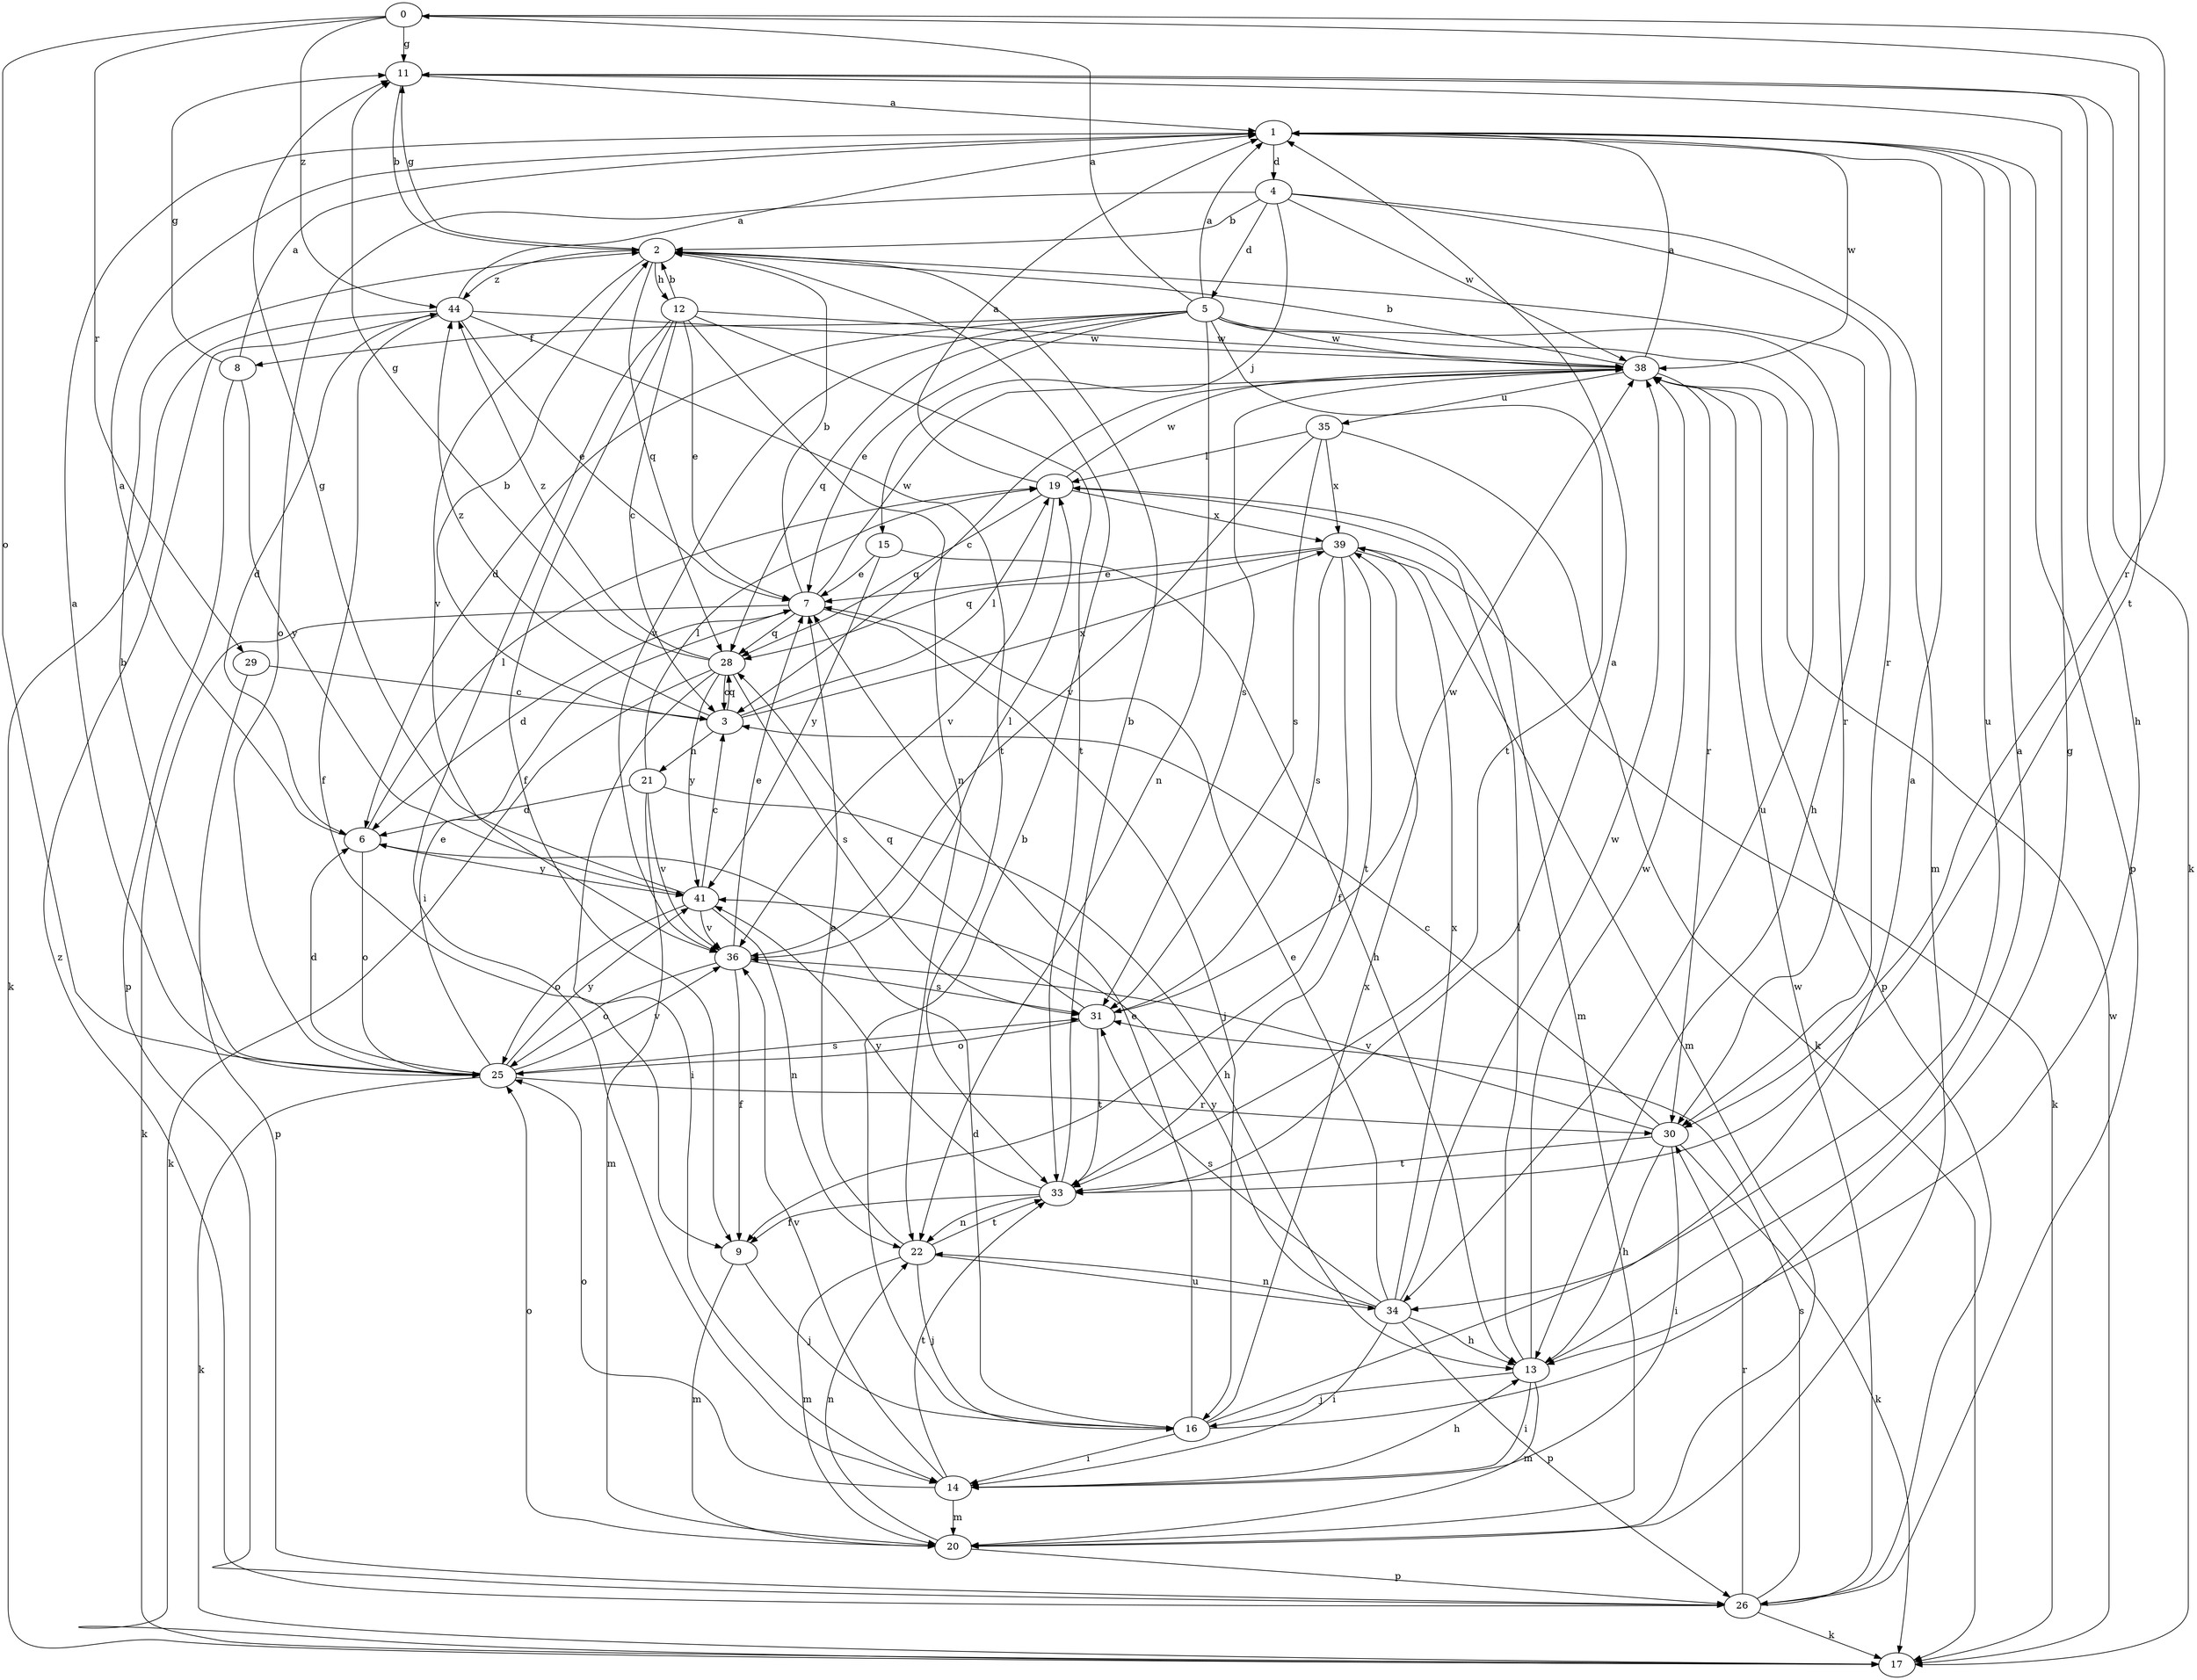 strict digraph  {
0;
1;
2;
3;
4;
5;
6;
7;
8;
9;
11;
12;
13;
14;
15;
16;
17;
19;
20;
21;
22;
25;
26;
28;
29;
30;
31;
33;
34;
35;
36;
38;
39;
41;
44;
0 -> 11  [label=g];
0 -> 25  [label=o];
0 -> 29  [label=r];
0 -> 30  [label=r];
0 -> 33  [label=t];
0 -> 44  [label=z];
1 -> 4  [label=d];
1 -> 26  [label=p];
1 -> 34  [label=u];
1 -> 38  [label=w];
2 -> 11  [label=g];
2 -> 12  [label=h];
2 -> 13  [label=h];
2 -> 28  [label=q];
2 -> 36  [label=v];
2 -> 44  [label=z];
3 -> 2  [label=b];
3 -> 19  [label=l];
3 -> 21  [label=n];
3 -> 28  [label=q];
3 -> 39  [label=x];
3 -> 44  [label=z];
4 -> 2  [label=b];
4 -> 5  [label=d];
4 -> 15  [label=j];
4 -> 20  [label=m];
4 -> 25  [label=o];
4 -> 30  [label=r];
4 -> 38  [label=w];
5 -> 0  [label=a];
5 -> 1  [label=a];
5 -> 6  [label=d];
5 -> 7  [label=e];
5 -> 8  [label=f];
5 -> 22  [label=n];
5 -> 28  [label=q];
5 -> 30  [label=r];
5 -> 33  [label=t];
5 -> 34  [label=u];
5 -> 36  [label=v];
5 -> 38  [label=w];
6 -> 1  [label=a];
6 -> 19  [label=l];
6 -> 25  [label=o];
6 -> 41  [label=y];
7 -> 2  [label=b];
7 -> 6  [label=d];
7 -> 16  [label=j];
7 -> 17  [label=k];
7 -> 28  [label=q];
7 -> 38  [label=w];
8 -> 1  [label=a];
8 -> 11  [label=g];
8 -> 26  [label=p];
8 -> 41  [label=y];
9 -> 16  [label=j];
9 -> 20  [label=m];
11 -> 1  [label=a];
11 -> 2  [label=b];
11 -> 13  [label=h];
11 -> 17  [label=k];
12 -> 2  [label=b];
12 -> 3  [label=c];
12 -> 7  [label=e];
12 -> 9  [label=f];
12 -> 14  [label=i];
12 -> 22  [label=n];
12 -> 33  [label=t];
12 -> 38  [label=w];
13 -> 1  [label=a];
13 -> 14  [label=i];
13 -> 16  [label=j];
13 -> 19  [label=l];
13 -> 20  [label=m];
13 -> 38  [label=w];
14 -> 13  [label=h];
14 -> 20  [label=m];
14 -> 25  [label=o];
14 -> 33  [label=t];
14 -> 36  [label=v];
15 -> 7  [label=e];
15 -> 13  [label=h];
15 -> 41  [label=y];
16 -> 1  [label=a];
16 -> 2  [label=b];
16 -> 6  [label=d];
16 -> 7  [label=e];
16 -> 11  [label=g];
16 -> 14  [label=i];
16 -> 39  [label=x];
17 -> 38  [label=w];
19 -> 1  [label=a];
19 -> 20  [label=m];
19 -> 28  [label=q];
19 -> 36  [label=v];
19 -> 38  [label=w];
19 -> 39  [label=x];
20 -> 22  [label=n];
20 -> 25  [label=o];
20 -> 26  [label=p];
21 -> 6  [label=d];
21 -> 13  [label=h];
21 -> 19  [label=l];
21 -> 20  [label=m];
21 -> 36  [label=v];
22 -> 7  [label=e];
22 -> 16  [label=j];
22 -> 20  [label=m];
22 -> 33  [label=t];
22 -> 34  [label=u];
25 -> 1  [label=a];
25 -> 2  [label=b];
25 -> 6  [label=d];
25 -> 7  [label=e];
25 -> 17  [label=k];
25 -> 30  [label=r];
25 -> 31  [label=s];
25 -> 36  [label=v];
25 -> 41  [label=y];
26 -> 17  [label=k];
26 -> 30  [label=r];
26 -> 31  [label=s];
26 -> 38  [label=w];
26 -> 44  [label=z];
28 -> 3  [label=c];
28 -> 11  [label=g];
28 -> 14  [label=i];
28 -> 17  [label=k];
28 -> 31  [label=s];
28 -> 41  [label=y];
28 -> 44  [label=z];
29 -> 3  [label=c];
29 -> 26  [label=p];
30 -> 3  [label=c];
30 -> 13  [label=h];
30 -> 14  [label=i];
30 -> 17  [label=k];
30 -> 33  [label=t];
30 -> 36  [label=v];
31 -> 25  [label=o];
31 -> 28  [label=q];
31 -> 33  [label=t];
31 -> 38  [label=w];
33 -> 1  [label=a];
33 -> 2  [label=b];
33 -> 9  [label=f];
33 -> 22  [label=n];
33 -> 41  [label=y];
34 -> 7  [label=e];
34 -> 13  [label=h];
34 -> 14  [label=i];
34 -> 22  [label=n];
34 -> 26  [label=p];
34 -> 31  [label=s];
34 -> 38  [label=w];
34 -> 39  [label=x];
34 -> 41  [label=y];
35 -> 17  [label=k];
35 -> 19  [label=l];
35 -> 31  [label=s];
35 -> 36  [label=v];
35 -> 39  [label=x];
36 -> 7  [label=e];
36 -> 9  [label=f];
36 -> 19  [label=l];
36 -> 25  [label=o];
36 -> 31  [label=s];
38 -> 1  [label=a];
38 -> 2  [label=b];
38 -> 3  [label=c];
38 -> 26  [label=p];
38 -> 30  [label=r];
38 -> 31  [label=s];
38 -> 35  [label=u];
39 -> 7  [label=e];
39 -> 9  [label=f];
39 -> 17  [label=k];
39 -> 20  [label=m];
39 -> 28  [label=q];
39 -> 31  [label=s];
39 -> 33  [label=t];
41 -> 3  [label=c];
41 -> 11  [label=g];
41 -> 22  [label=n];
41 -> 25  [label=o];
41 -> 36  [label=v];
44 -> 1  [label=a];
44 -> 6  [label=d];
44 -> 7  [label=e];
44 -> 9  [label=f];
44 -> 17  [label=k];
44 -> 33  [label=t];
44 -> 38  [label=w];
}
